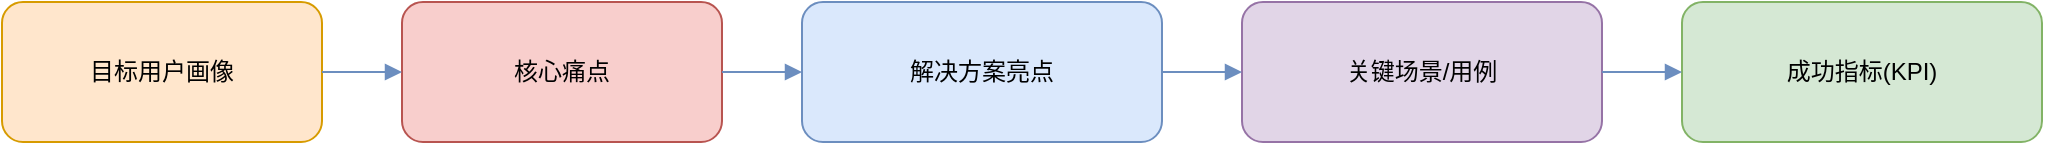 <mxfile>
  <diagram name="产品故事-流程">
    <mxGraphModel dx="1200" dy="800" grid="1" gridSize="10" guides="1" tooltips="1" connect="1" arrows="1" fold="1" page="1" pageScale="1" pageWidth="1200" pageHeight="800" math="0" shadow="0">
      <root>
        <mxCell id="0"/>
        <mxCell id="1" parent="0"/>
        
        <mxCell id="n1" value="目标用户画像" style="rounded=1;whiteSpace=wrap;html=1;fillColor=#ffe6cc;strokeColor=#d79b00;" vertex="1" parent="1">
          <mxGeometry x="60" y="100" width="160" height="70" as="geometry"/>
        </mxCell>
        <mxCell id="n2" value="核心痛点" style="rounded=1;whiteSpace=wrap;html=1;fillColor=#f8cecc;strokeColor=#b85450;" vertex="1" parent="1">
          <mxGeometry x="260" y="100" width="160" height="70" as="geometry"/>
        </mxCell>
        <mxCell id="n3" value="解决方案亮点" style="rounded=1;whiteSpace=wrap;html=1;fillColor=#dae8fc;strokeColor=#6c8ebf;" vertex="1" parent="1">
          <mxGeometry x="460" y="100" width="180" height="70" as="geometry"/>
        </mxCell>
        <mxCell id="n4" value="关键场景/用例" style="rounded=1;whiteSpace=wrap;html=1;fillColor=#e1d5e7;strokeColor=#9673a6;" vertex="1" parent="1">
          <mxGeometry x="680" y="100" width="180" height="70" as="geometry"/>
        </mxCell>
        <mxCell id="n5" value="成功指标(KPI)" style="rounded=1;whiteSpace=wrap;html=1;fillColor=#d5e8d4;strokeColor=#82b366;" vertex="1" parent="1">
          <mxGeometry x="900" y="100" width="180" height="70" as="geometry"/>
        </mxCell>

        <mxCell id="e12" style="edgeStyle=elbowEdgeStyle;rounded=1;endArrow=block;html=1;strokeColor=#6c8ebf;" edge="1" parent="1" source="n1" target="n2">
          <mxGeometry relative="1" as="geometry"/>
        </mxCell>
        <mxCell id="e23" style="edgeStyle=elbowEdgeStyle;rounded=1;endArrow=block;html=1;strokeColor=#6c8ebf;" edge="1" parent="1" source="n2" target="n3">
          <mxGeometry relative="1" as="geometry"/>
        </mxCell>
        <mxCell id="e34" style="edgeStyle=elbowEdgeStyle;rounded=1;endArrow=block;html=1;strokeColor=#6c8ebf;" edge="1" parent="1" source="n3" target="n4">
          <mxGeometry relative="1" as="geometry"/>
        </mxCell>
        <mxCell id="e45" style="edgeStyle=elbowEdgeStyle;rounded=1;endArrow=block;html=1;strokeColor=#6c8ebf;" edge="1" parent="1" source="n4" target="n5">
          <mxGeometry relative="1" as="geometry"/>
        </mxCell>
      </root>
    </mxGraphModel>
  </diagram>
</mxfile>